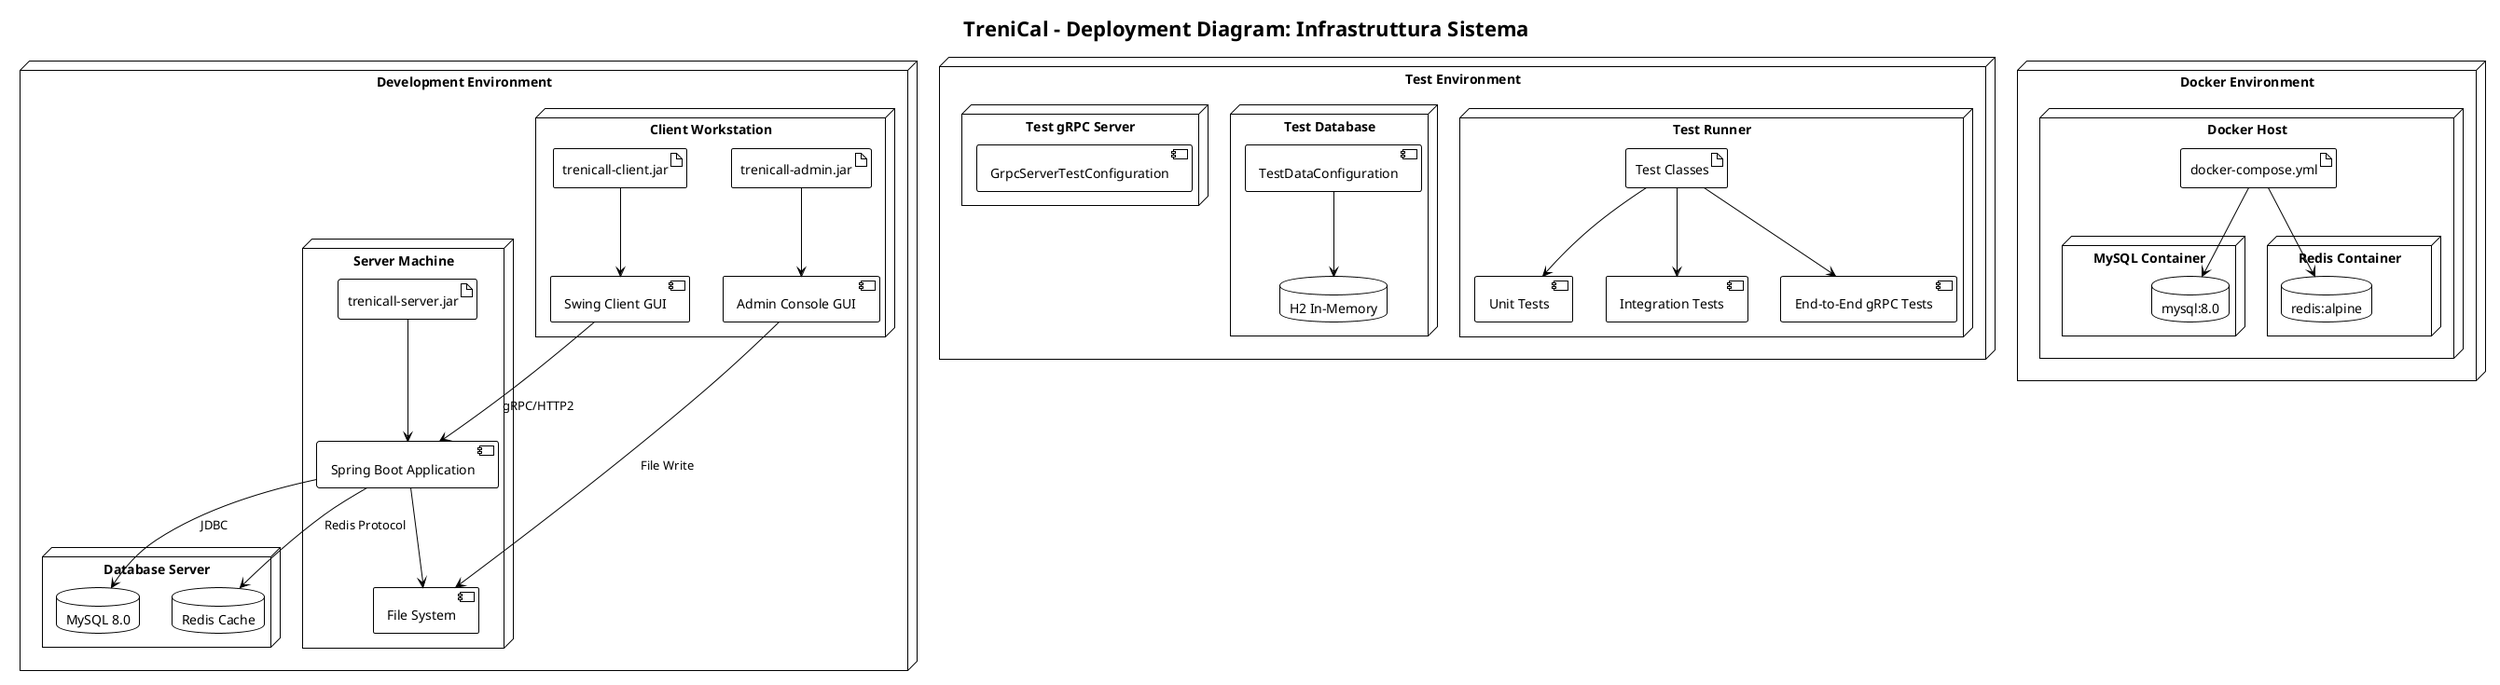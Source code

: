 @startuml
!theme plain
title TreniCal - Deployment Diagram: Infrastruttura Sistema

node "Development Environment" {
    node "Client Workstation" {
        artifact "trenicall-client.jar" as CLIENT_JAR
        artifact "trenicall-admin.jar" as ADMIN_JAR
        component "Swing Client GUI" as CLIENT_APP
        component "Admin Console GUI" as ADMIN_APP
        CLIENT_JAR --> CLIENT_APP
        ADMIN_JAR --> ADMIN_APP
    }

    node "Server Machine" {
        artifact "trenicall-server.jar" as SERVER_JAR
        component "Spring Boot Application" as SPRING_APP
        component "File System" as FS
        SERVER_JAR --> SPRING_APP
        SPRING_APP --> FS
    }

    node "Database Server" {
        database "MySQL 8.0" as MYSQL
        database "Redis Cache" as REDIS
    }
}

node "Test Environment" {
    node "Test Runner" {
        artifact "Test Classes" as TEST_CLASSES
        component "Unit Tests" as UNIT_TESTS
        component "Integration Tests" as INTEGRATION_TESTS
        component "End-to-End gRPC Tests" as E2E_TESTS
        TEST_CLASSES --> UNIT_TESTS
        TEST_CLASSES --> INTEGRATION_TESTS
        TEST_CLASSES --> E2E_TESTS
    }

    node "Test Database" {
        database "H2 In-Memory" as H2_DB
        component "TestDataConfiguration" as TEST_DATA
        TEST_DATA --> H2_DB
    }

    node "Test gRPC Server" {
        component "GrpcServerTestConfiguration" as TEST_GRPC
    }
}

node "Docker Environment" {
    node "Docker Host" {
        node "MySQL Container" {
            database "mysql:8.0" as DOCKER_MYSQL
        }
        node "Redis Container" {
            database "redis:alpine" as DOCKER_REDIS
        }
        artifact "docker-compose.yml" as COMPOSE_FILE
        COMPOSE_FILE --> DOCKER_MYSQL
        COMPOSE_FILE --> DOCKER_REDIS
    }
}

CLIENT_APP --> SPRING_APP : gRPC/HTTP2
ADMIN_APP --> FS : File Write
SPRING_APP --> MYSQL : JDBC
SPRING_APP --> REDIS : Redis Protocol

@enduml